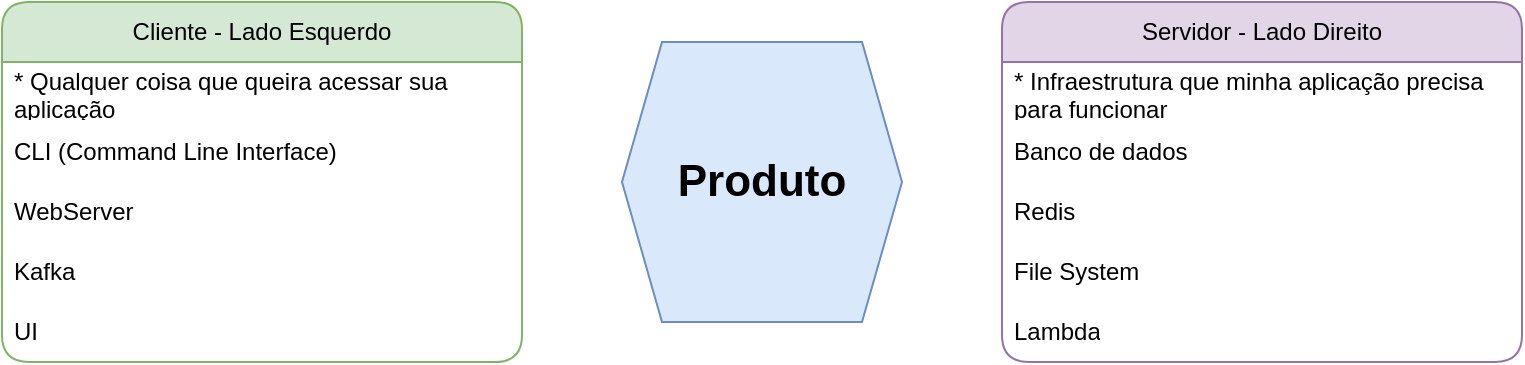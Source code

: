 <mxfile version="24.7.16">
  <diagram name="Página-1" id="2fhE0AdX1VqXPMvF42f9">
    <mxGraphModel dx="1195" dy="593" grid="1" gridSize="10" guides="1" tooltips="1" connect="1" arrows="1" fold="1" page="1" pageScale="1" pageWidth="827" pageHeight="1169" math="0" shadow="0">
      <root>
        <mxCell id="0" />
        <mxCell id="1" parent="0" />
        <mxCell id="BsE5yf8s1zfUIXEXqtks-2" value="&lt;b&gt;&lt;font style=&quot;font-size: 22px;&quot;&gt;Produto&lt;/font&gt;&lt;/b&gt;" style="shape=hexagon;perimeter=hexagonPerimeter2;whiteSpace=wrap;html=1;fixedSize=1;fillColor=#dae8fc;strokeColor=#6c8ebf;" vertex="1" parent="1">
          <mxGeometry x="350" y="450" width="140" height="140" as="geometry" />
        </mxCell>
        <mxCell id="BsE5yf8s1zfUIXEXqtks-6" value="Cliente - Lado Esquerdo" style="swimlane;fontStyle=0;childLayout=stackLayout;horizontal=1;startSize=30;horizontalStack=0;resizeParent=1;resizeParentMax=0;resizeLast=0;collapsible=1;marginBottom=0;whiteSpace=wrap;html=1;swimlaneLine=1;glass=0;rounded=1;shadow=0;fillColor=#d5e8d4;strokeColor=#82b366;" vertex="1" parent="1">
          <mxGeometry x="40" y="430" width="260" height="180" as="geometry">
            <mxRectangle x="140" y="430" width="80" height="30" as="alternateBounds" />
          </mxGeometry>
        </mxCell>
        <mxCell id="BsE5yf8s1zfUIXEXqtks-7" value="* Qualquer coisa que queira acessar sua aplicação" style="text;strokeColor=none;fillColor=none;align=left;verticalAlign=middle;spacingLeft=4;spacingRight=4;overflow=hidden;points=[[0,0.5],[1,0.5]];portConstraint=eastwest;rotatable=0;whiteSpace=wrap;html=1;" vertex="1" parent="BsE5yf8s1zfUIXEXqtks-6">
          <mxGeometry y="30" width="260" height="30" as="geometry" />
        </mxCell>
        <mxCell id="BsE5yf8s1zfUIXEXqtks-8" value="CLI (Command Line Interface)" style="text;strokeColor=none;fillColor=none;align=left;verticalAlign=middle;spacingLeft=4;spacingRight=4;overflow=hidden;points=[[0,0.5],[1,0.5]];portConstraint=eastwest;rotatable=0;whiteSpace=wrap;html=1;" vertex="1" parent="BsE5yf8s1zfUIXEXqtks-6">
          <mxGeometry y="60" width="260" height="30" as="geometry" />
        </mxCell>
        <mxCell id="BsE5yf8s1zfUIXEXqtks-9" value="WebServer" style="text;strokeColor=none;fillColor=none;align=left;verticalAlign=middle;spacingLeft=4;spacingRight=4;overflow=hidden;points=[[0,0.5],[1,0.5]];portConstraint=eastwest;rotatable=0;whiteSpace=wrap;html=1;" vertex="1" parent="BsE5yf8s1zfUIXEXqtks-6">
          <mxGeometry y="90" width="260" height="30" as="geometry" />
        </mxCell>
        <mxCell id="BsE5yf8s1zfUIXEXqtks-22" value="Kafka" style="text;strokeColor=none;fillColor=none;align=left;verticalAlign=middle;spacingLeft=4;spacingRight=4;overflow=hidden;points=[[0,0.5],[1,0.5]];portConstraint=eastwest;rotatable=0;whiteSpace=wrap;html=1;" vertex="1" parent="BsE5yf8s1zfUIXEXqtks-6">
          <mxGeometry y="120" width="260" height="30" as="geometry" />
        </mxCell>
        <mxCell id="BsE5yf8s1zfUIXEXqtks-28" value="UI" style="text;strokeColor=none;fillColor=none;align=left;verticalAlign=middle;spacingLeft=4;spacingRight=4;overflow=hidden;points=[[0,0.5],[1,0.5]];portConstraint=eastwest;rotatable=0;whiteSpace=wrap;html=1;" vertex="1" parent="BsE5yf8s1zfUIXEXqtks-6">
          <mxGeometry y="150" width="260" height="30" as="geometry" />
        </mxCell>
        <mxCell id="BsE5yf8s1zfUIXEXqtks-23" value="Servidor - Lado Direito" style="swimlane;fontStyle=0;childLayout=stackLayout;horizontal=1;startSize=30;horizontalStack=0;resizeParent=1;resizeParentMax=0;resizeLast=0;collapsible=1;marginBottom=0;whiteSpace=wrap;html=1;swimlaneLine=1;glass=0;rounded=1;shadow=0;fillColor=#e1d5e7;strokeColor=#9673a6;" vertex="1" parent="1">
          <mxGeometry x="540" y="430" width="260" height="180" as="geometry">
            <mxRectangle x="140" y="430" width="80" height="30" as="alternateBounds" />
          </mxGeometry>
        </mxCell>
        <mxCell id="BsE5yf8s1zfUIXEXqtks-24" value="* Infraestrutura que minha aplicação precisa para funcionar" style="text;strokeColor=none;fillColor=none;align=left;verticalAlign=middle;spacingLeft=4;spacingRight=4;overflow=hidden;points=[[0,0.5],[1,0.5]];portConstraint=eastwest;rotatable=0;whiteSpace=wrap;html=1;" vertex="1" parent="BsE5yf8s1zfUIXEXqtks-23">
          <mxGeometry y="30" width="260" height="30" as="geometry" />
        </mxCell>
        <mxCell id="BsE5yf8s1zfUIXEXqtks-25" value="Banco de dados" style="text;strokeColor=none;fillColor=none;align=left;verticalAlign=middle;spacingLeft=4;spacingRight=4;overflow=hidden;points=[[0,0.5],[1,0.5]];portConstraint=eastwest;rotatable=0;whiteSpace=wrap;html=1;" vertex="1" parent="BsE5yf8s1zfUIXEXqtks-23">
          <mxGeometry y="60" width="260" height="30" as="geometry" />
        </mxCell>
        <mxCell id="BsE5yf8s1zfUIXEXqtks-27" value="Redis" style="text;strokeColor=none;fillColor=none;align=left;verticalAlign=middle;spacingLeft=4;spacingRight=4;overflow=hidden;points=[[0,0.5],[1,0.5]];portConstraint=eastwest;rotatable=0;whiteSpace=wrap;html=1;" vertex="1" parent="BsE5yf8s1zfUIXEXqtks-23">
          <mxGeometry y="90" width="260" height="30" as="geometry" />
        </mxCell>
        <mxCell id="BsE5yf8s1zfUIXEXqtks-29" value="File System" style="text;strokeColor=none;fillColor=none;align=left;verticalAlign=middle;spacingLeft=4;spacingRight=4;overflow=hidden;points=[[0,0.5],[1,0.5]];portConstraint=eastwest;rotatable=0;whiteSpace=wrap;html=1;" vertex="1" parent="BsE5yf8s1zfUIXEXqtks-23">
          <mxGeometry y="120" width="260" height="30" as="geometry" />
        </mxCell>
        <mxCell id="BsE5yf8s1zfUIXEXqtks-30" value="Lambda" style="text;strokeColor=none;fillColor=none;align=left;verticalAlign=middle;spacingLeft=4;spacingRight=4;overflow=hidden;points=[[0,0.5],[1,0.5]];portConstraint=eastwest;rotatable=0;whiteSpace=wrap;html=1;" vertex="1" parent="BsE5yf8s1zfUIXEXqtks-23">
          <mxGeometry y="150" width="260" height="30" as="geometry" />
        </mxCell>
      </root>
    </mxGraphModel>
  </diagram>
</mxfile>
